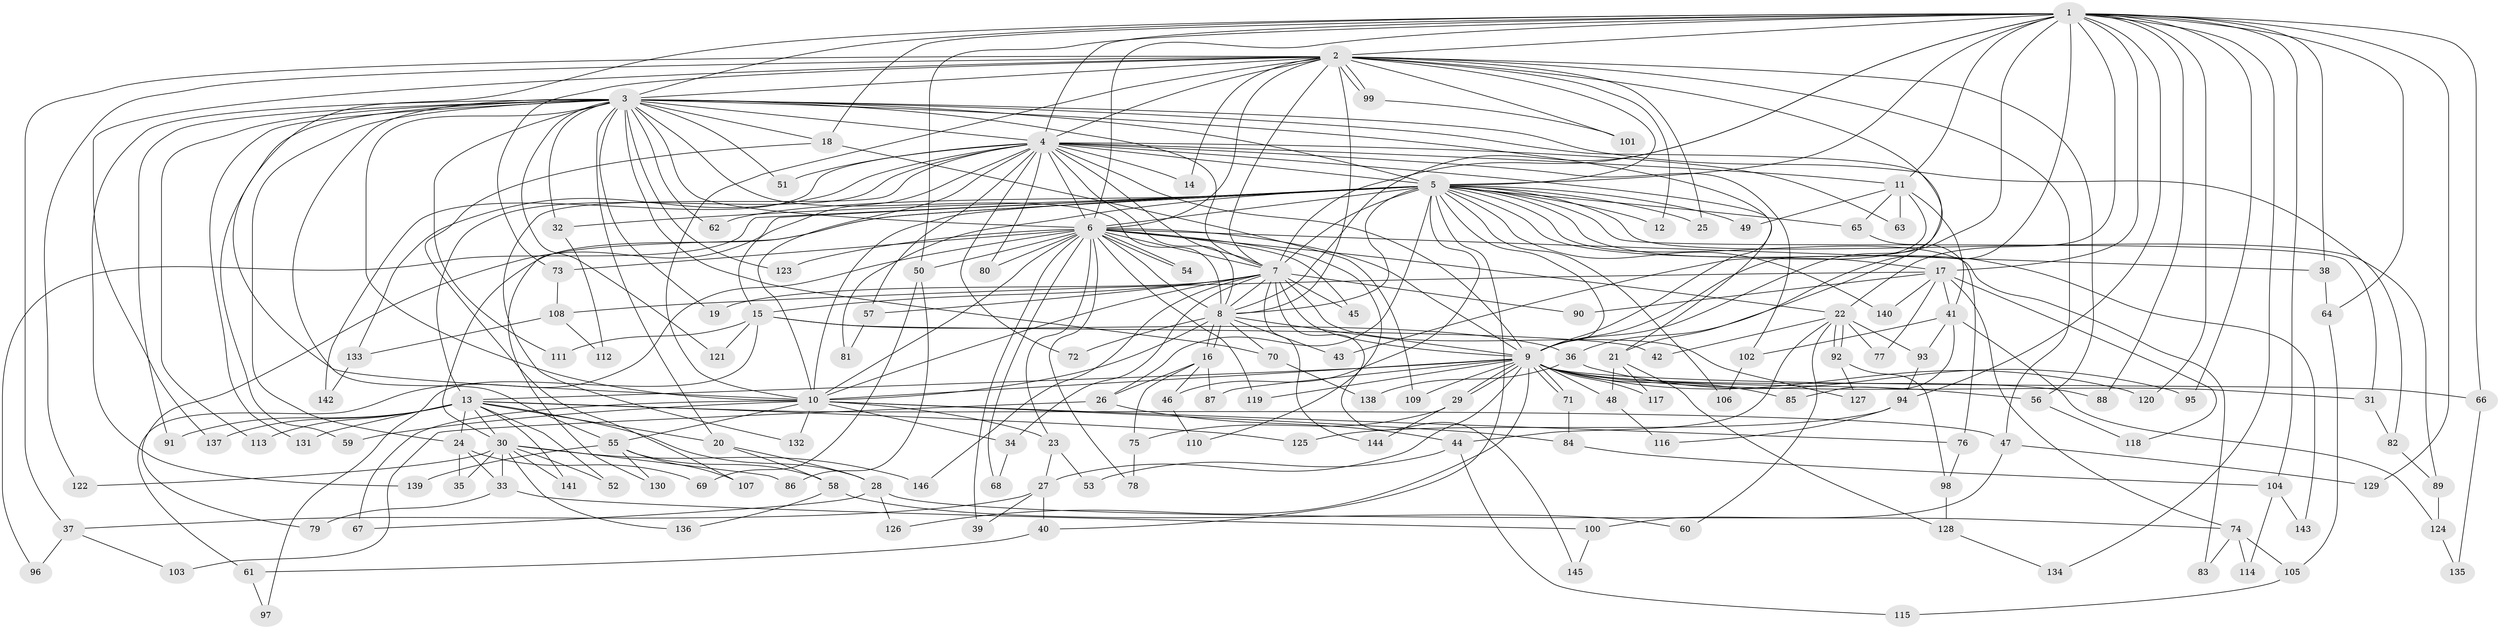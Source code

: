// coarse degree distribution, {28: 0.016666666666666666, 26: 0.016666666666666666, 10: 0.05, 15: 0.03333333333333333, 19: 0.016666666666666666, 4: 0.1, 5: 0.08333333333333333, 7: 0.08333333333333333, 11: 0.03333333333333333, 6: 0.05, 1: 0.03333333333333333, 2: 0.4, 3: 0.08333333333333333}
// Generated by graph-tools (version 1.1) at 2025/49/03/04/25 22:49:43]
// undirected, 146 vertices, 317 edges
graph export_dot {
  node [color=gray90,style=filled];
  1;
  2;
  3;
  4;
  5;
  6;
  7;
  8;
  9;
  10;
  11;
  12;
  13;
  14;
  15;
  16;
  17;
  18;
  19;
  20;
  21;
  22;
  23;
  24;
  25;
  26;
  27;
  28;
  29;
  30;
  31;
  32;
  33;
  34;
  35;
  36;
  37;
  38;
  39;
  40;
  41;
  42;
  43;
  44;
  45;
  46;
  47;
  48;
  49;
  50;
  51;
  52;
  53;
  54;
  55;
  56;
  57;
  58;
  59;
  60;
  61;
  62;
  63;
  64;
  65;
  66;
  67;
  68;
  69;
  70;
  71;
  72;
  73;
  74;
  75;
  76;
  77;
  78;
  79;
  80;
  81;
  82;
  83;
  84;
  85;
  86;
  87;
  88;
  89;
  90;
  91;
  92;
  93;
  94;
  95;
  96;
  97;
  98;
  99;
  100;
  101;
  102;
  103;
  104;
  105;
  106;
  107;
  108;
  109;
  110;
  111;
  112;
  113;
  114;
  115;
  116;
  117;
  118;
  119;
  120;
  121;
  122;
  123;
  124;
  125;
  126;
  127;
  128;
  129;
  130;
  131;
  132;
  133;
  134;
  135;
  136;
  137;
  138;
  139;
  140;
  141;
  142;
  143;
  144;
  145;
  146;
  1 -- 2;
  1 -- 3;
  1 -- 4;
  1 -- 5;
  1 -- 6;
  1 -- 7;
  1 -- 8;
  1 -- 9;
  1 -- 10;
  1 -- 11;
  1 -- 17;
  1 -- 18;
  1 -- 22;
  1 -- 36;
  1 -- 38;
  1 -- 50;
  1 -- 64;
  1 -- 66;
  1 -- 88;
  1 -- 94;
  1 -- 95;
  1 -- 104;
  1 -- 120;
  1 -- 129;
  1 -- 134;
  2 -- 3;
  2 -- 4;
  2 -- 5;
  2 -- 6;
  2 -- 7;
  2 -- 8;
  2 -- 9;
  2 -- 10;
  2 -- 12;
  2 -- 14;
  2 -- 25;
  2 -- 37;
  2 -- 47;
  2 -- 56;
  2 -- 73;
  2 -- 99;
  2 -- 99;
  2 -- 101;
  2 -- 122;
  2 -- 137;
  3 -- 4;
  3 -- 5;
  3 -- 6;
  3 -- 7;
  3 -- 8;
  3 -- 9;
  3 -- 10;
  3 -- 18;
  3 -- 19;
  3 -- 20;
  3 -- 21;
  3 -- 24;
  3 -- 32;
  3 -- 51;
  3 -- 55;
  3 -- 59;
  3 -- 62;
  3 -- 70;
  3 -- 82;
  3 -- 91;
  3 -- 111;
  3 -- 113;
  3 -- 121;
  3 -- 123;
  3 -- 131;
  3 -- 139;
  4 -- 5;
  4 -- 6;
  4 -- 7;
  4 -- 8;
  4 -- 9;
  4 -- 10;
  4 -- 11;
  4 -- 13;
  4 -- 14;
  4 -- 15;
  4 -- 21;
  4 -- 51;
  4 -- 57;
  4 -- 63;
  4 -- 72;
  4 -- 80;
  4 -- 102;
  4 -- 132;
  4 -- 133;
  4 -- 142;
  5 -- 6;
  5 -- 7;
  5 -- 8;
  5 -- 9;
  5 -- 10;
  5 -- 12;
  5 -- 17;
  5 -- 25;
  5 -- 26;
  5 -- 30;
  5 -- 31;
  5 -- 32;
  5 -- 40;
  5 -- 46;
  5 -- 49;
  5 -- 62;
  5 -- 65;
  5 -- 79;
  5 -- 81;
  5 -- 83;
  5 -- 89;
  5 -- 96;
  5 -- 106;
  5 -- 130;
  5 -- 140;
  5 -- 143;
  6 -- 7;
  6 -- 8;
  6 -- 9;
  6 -- 10;
  6 -- 22;
  6 -- 23;
  6 -- 38;
  6 -- 39;
  6 -- 45;
  6 -- 50;
  6 -- 54;
  6 -- 54;
  6 -- 61;
  6 -- 68;
  6 -- 73;
  6 -- 78;
  6 -- 80;
  6 -- 110;
  6 -- 119;
  6 -- 123;
  7 -- 8;
  7 -- 9;
  7 -- 10;
  7 -- 15;
  7 -- 19;
  7 -- 34;
  7 -- 45;
  7 -- 57;
  7 -- 90;
  7 -- 127;
  7 -- 144;
  7 -- 145;
  7 -- 146;
  8 -- 9;
  8 -- 10;
  8 -- 16;
  8 -- 16;
  8 -- 43;
  8 -- 70;
  8 -- 72;
  9 -- 10;
  9 -- 13;
  9 -- 27;
  9 -- 29;
  9 -- 29;
  9 -- 31;
  9 -- 48;
  9 -- 56;
  9 -- 66;
  9 -- 71;
  9 -- 71;
  9 -- 85;
  9 -- 87;
  9 -- 88;
  9 -- 109;
  9 -- 117;
  9 -- 119;
  9 -- 120;
  9 -- 126;
  10 -- 23;
  10 -- 34;
  10 -- 55;
  10 -- 59;
  10 -- 67;
  10 -- 76;
  10 -- 84;
  10 -- 132;
  11 -- 41;
  11 -- 43;
  11 -- 49;
  11 -- 63;
  11 -- 65;
  13 -- 20;
  13 -- 24;
  13 -- 28;
  13 -- 30;
  13 -- 47;
  13 -- 52;
  13 -- 91;
  13 -- 113;
  13 -- 125;
  13 -- 131;
  13 -- 137;
  13 -- 141;
  15 -- 36;
  15 -- 42;
  15 -- 97;
  15 -- 111;
  15 -- 121;
  16 -- 26;
  16 -- 46;
  16 -- 75;
  16 -- 87;
  17 -- 41;
  17 -- 74;
  17 -- 77;
  17 -- 90;
  17 -- 108;
  17 -- 118;
  17 -- 140;
  18 -- 107;
  18 -- 109;
  20 -- 28;
  20 -- 58;
  21 -- 48;
  21 -- 117;
  21 -- 128;
  22 -- 42;
  22 -- 44;
  22 -- 60;
  22 -- 77;
  22 -- 92;
  22 -- 92;
  22 -- 93;
  23 -- 27;
  23 -- 53;
  24 -- 33;
  24 -- 35;
  24 -- 69;
  26 -- 44;
  26 -- 103;
  27 -- 37;
  27 -- 39;
  27 -- 40;
  28 -- 67;
  28 -- 74;
  28 -- 126;
  29 -- 75;
  29 -- 144;
  30 -- 33;
  30 -- 35;
  30 -- 52;
  30 -- 86;
  30 -- 122;
  30 -- 136;
  30 -- 141;
  30 -- 146;
  31 -- 82;
  32 -- 112;
  33 -- 79;
  33 -- 100;
  34 -- 68;
  36 -- 95;
  36 -- 138;
  37 -- 96;
  37 -- 103;
  38 -- 64;
  40 -- 61;
  41 -- 85;
  41 -- 93;
  41 -- 102;
  41 -- 124;
  44 -- 53;
  44 -- 115;
  46 -- 110;
  47 -- 100;
  47 -- 129;
  48 -- 116;
  50 -- 69;
  50 -- 86;
  55 -- 58;
  55 -- 107;
  55 -- 130;
  55 -- 139;
  56 -- 118;
  57 -- 81;
  58 -- 60;
  58 -- 136;
  61 -- 97;
  64 -- 105;
  65 -- 76;
  66 -- 135;
  70 -- 138;
  71 -- 84;
  73 -- 108;
  74 -- 83;
  74 -- 105;
  74 -- 114;
  75 -- 78;
  76 -- 98;
  82 -- 89;
  84 -- 104;
  89 -- 124;
  92 -- 98;
  92 -- 127;
  93 -- 94;
  94 -- 116;
  94 -- 125;
  98 -- 128;
  99 -- 101;
  100 -- 145;
  102 -- 106;
  104 -- 114;
  104 -- 143;
  105 -- 115;
  108 -- 112;
  108 -- 133;
  124 -- 135;
  128 -- 134;
  133 -- 142;
}
